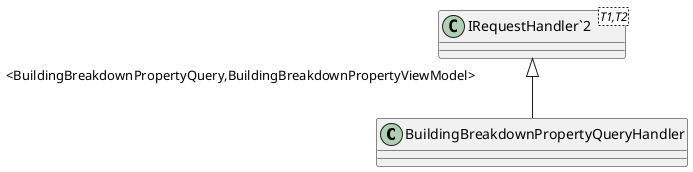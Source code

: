 @startuml
class BuildingBreakdownPropertyQueryHandler {
}
class "IRequestHandler`2"<T1,T2> {
}
"IRequestHandler`2" "<BuildingBreakdownPropertyQuery,BuildingBreakdownPropertyViewModel>" <|-- BuildingBreakdownPropertyQueryHandler
@enduml
